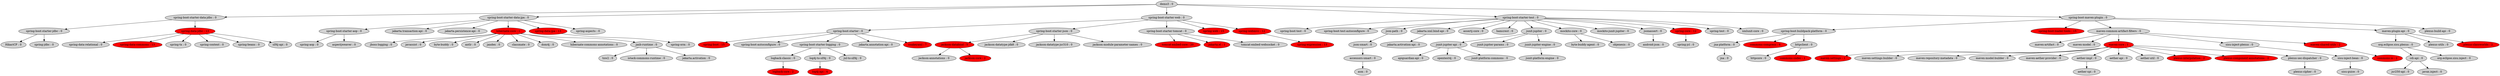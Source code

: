 digraph G {
node [style=filled];"demo3 : 0" -> "spring-boot-starter-data-jdbc : 0";
"spring-boot-starter-data-jdbc : 0" -> "spring-boot-starter-jdbc : 0";
"spring-boot-starter-jdbc : 0" -> "HikariCP : 0";
"spring-boot-starter-jdbc : 0" -> "spring-jdbc : 0";
"spring-data-jdbc : 13"[fillcolor=red];"spring-boot-starter-data-jdbc : 0" -> "spring-data-jdbc : 13";
"spring-data-jdbc : 13"[fillcolor=red];"spring-data-jdbc : 13" -> "spring-data-relational : 0";
"spring-data-commons : 13"[fillcolor=red];"spring-data-jdbc : 13" -> "spring-data-commons : 13";
"spring-data-commons : 13"[fillcolor=red];"spring-data-jdbc : 13" -> "spring-tx : 0";
"spring-data-jdbc : 13" -> "spring-context : 0";
"spring-data-jdbc : 13" -> "spring-beans : 0";
"spring-data-jdbc : 13" -> "slf4j-api : 0";
"demo3 : 0" -> "spring-boot-starter-data-jpa : 0";
"spring-boot-starter-data-jpa : 0" -> "spring-boot-starter-aop : 0";
"spring-boot-starter-aop : 0" -> "spring-aop : 0";
"spring-boot-starter-aop : 0" -> "aspectjweaver : 0";
"spring-boot-starter-data-jpa : 0" -> "jakarta.transaction-api : 0";
"spring-boot-starter-data-jpa : 0" -> "jakarta.persistence-api : 0";
"hibernate-core : 1"[fillcolor=red];"spring-boot-starter-data-jpa : 0" -> "hibernate-core : 1";
"hibernate-core : 1"[fillcolor=red];"hibernate-core : 1" -> "jboss-logging : 0";
"hibernate-core : 1" -> "javassist : 0";
"hibernate-core : 1" -> "byte-buddy : 0";
"hibernate-core : 1" -> "antlr : 0";
"hibernate-core : 1" -> "jandex : 0";
"hibernate-core : 1" -> "classmate : 0";
"hibernate-core : 1" -> "dom4j : 0";
"hibernate-core : 1" -> "hibernate-commons-annotations : 0";
"hibernate-core : 1" -> "jaxb-runtime : 0";
"jaxb-runtime : 0" -> "txw2 : 0";
"jaxb-runtime : 0" -> "istack-commons-runtime : 0";
"jaxb-runtime : 0" -> "jakarta.activation : 0";
"spring-data-jpa : 13"[fillcolor=red];"spring-boot-starter-data-jpa : 0" -> "spring-data-jpa : 13";
"spring-data-jpa : 13"[fillcolor=red];"spring-data-jpa : 13" -> "spring-orm : 0";
"spring-boot-starter-data-jpa : 0" -> "spring-aspects : 0";
"demo3 : 0" -> "spring-boot-starter-web : 0";
"spring-boot-starter-web : 0" -> "spring-boot-starter : 0";
"spring-boot : 15"[fillcolor=red];"spring-boot-starter : 0" -> "spring-boot : 15";
"spring-boot : 15"[fillcolor=red];"spring-boot-starter : 0" -> "spring-boot-autoconfigure : 0";
"spring-boot-starter : 0" -> "spring-boot-starter-logging : 0";
"spring-boot-starter-logging : 0" -> "logback-classic : 0";
"logback-core : 2"[fillcolor=red];"logback-classic : 0" -> "logback-core : 2";
"logback-core : 2"[fillcolor=red];"spring-boot-starter-logging : 0" -> "log4j-to-slf4j : 0";
"log4j-api : 4"[fillcolor=red];"log4j-to-slf4j : 0" -> "log4j-api : 4";
"log4j-api : 4"[fillcolor=red];"spring-boot-starter-logging : 0" -> "jul-to-slf4j : 0";
"spring-boot-starter : 0" -> "jakarta.annotation-api : 0";
"snakeyaml : 7"[fillcolor=red];"spring-boot-starter : 0" -> "snakeyaml : 7";
"snakeyaml : 7"[fillcolor=red];"spring-boot-starter-web : 0" -> "spring-boot-starter-json : 0";
"jackson-databind : 5"[fillcolor=red];"spring-boot-starter-json : 0" -> "jackson-databind : 5";
"jackson-databind : 5"[fillcolor=red];"jackson-databind : 5" -> "jackson-annotations : 0";
"jackson-core : 2"[fillcolor=red];"jackson-databind : 5" -> "jackson-core : 2";
"jackson-core : 2"[fillcolor=red];"spring-boot-starter-json : 0" -> "jackson-datatype-jdk8 : 0";
"spring-boot-starter-json : 0" -> "jackson-datatype-jsr310 : 0";
"spring-boot-starter-json : 0" -> "jackson-module-parameter-names : 0";
"spring-boot-starter-web : 0" -> "spring-boot-starter-tomcat : 0";
"tomcat-embed-core : 20"[fillcolor=red];"spring-boot-starter-tomcat : 0" -> "tomcat-embed-core : 20";
"tomcat-embed-core : 20"[fillcolor=red];"jakarta.el : 1"[fillcolor=red];"spring-boot-starter-tomcat : 0" -> "jakarta.el : 1";
"jakarta.el : 1"[fillcolor=red];"spring-boot-starter-tomcat : 0" -> "tomcat-embed-websocket : 0";
"spring-web : 15"[fillcolor=red];"spring-boot-starter-web : 0" -> "spring-web : 15";
"spring-web : 15"[fillcolor=red];"spring-webmvc : 12"[fillcolor=red];"spring-boot-starter-web : 0" -> "spring-webmvc : 12";
"spring-webmvc : 12"[fillcolor=red];"spring-expression : 13"[fillcolor=red];"spring-webmvc : 12" -> "spring-expression : 13";
"spring-expression : 13"[fillcolor=red];"demo3 : 0" -> "spring-boot-starter-test : 0";
"spring-boot-starter-test : 0" -> "spring-boot-test : 0";
"spring-boot-starter-test : 0" -> "spring-boot-test-autoconfigure : 0";
"spring-boot-starter-test : 0" -> "json-path : 0";
"json-path : 0" -> "json-smart : 0";
"json-smart : 0" -> "accessors-smart : 0";
"accessors-smart : 0" -> "asm : 0";
"spring-boot-starter-test : 0" -> "jakarta.xml.bind-api : 0";
"jakarta.xml.bind-api : 0" -> "jakarta.activation-api : 0";
"spring-boot-starter-test : 0" -> "assertj-core : 0";
"spring-boot-starter-test : 0" -> "hamcrest : 0";
"spring-boot-starter-test : 0" -> "junit-jupiter : 0";
"junit-jupiter : 0" -> "junit-jupiter-api : 0";
"junit-jupiter-api : 0" -> "apiguardian-api : 0";
"junit-jupiter-api : 0" -> "opentest4j : 0";
"junit-jupiter-api : 0" -> "junit-platform-commons : 0";
"junit-jupiter : 0" -> "junit-jupiter-params : 0";
"junit-jupiter : 0" -> "junit-jupiter-engine : 0";
"junit-jupiter-engine : 0" -> "junit-platform-engine : 0";
"spring-boot-starter-test : 0" -> "mockito-core : 0";
"mockito-core : 0" -> "byte-buddy-agent : 0";
"mockito-core : 0" -> "objenesis : 0";
"spring-boot-starter-test : 0" -> "mockito-junit-jupiter : 0";
"spring-boot-starter-test : 0" -> "jsonassert : 0";
"jsonassert : 0" -> "android-json : 0";
"spring-core : 12"[fillcolor=red];"spring-boot-starter-test : 0" -> "spring-core : 12";
"spring-core : 12"[fillcolor=red];"spring-core : 12" -> "spring-jcl : 0";
"spring-boot-starter-test : 0" -> "spring-test : 0";
"spring-boot-starter-test : 0" -> "xmlunit-core : 0";
"demo3 : 0" -> "spring-boot-maven-plugin : 0";
"spring-boot-maven-plugin : 0" -> "spring-boot-buildpack-platform : 0";
"spring-boot-buildpack-platform : 0" -> "jna-platform : 0";
"jna-platform : 0" -> "jna : 0";
"commons-compress : 6"[fillcolor=red];"spring-boot-buildpack-platform : 0" -> "commons-compress : 6";
"commons-compress : 6"[fillcolor=red];"spring-boot-buildpack-platform : 0" -> "httpclient : 0";
"httpclient : 0" -> "httpcore : 0";
"commons-codec : 1"[fillcolor=red];"httpclient : 0" -> "commons-codec : 1";
"commons-codec : 1"[fillcolor=red];"spring-boot-loader-tools : 15"[fillcolor=red];"spring-boot-maven-plugin : 0" -> "spring-boot-loader-tools : 15";
"spring-boot-loader-tools : 15"[fillcolor=red];"spring-boot-maven-plugin : 0" -> "maven-common-artifact-filters : 0";
"maven-common-artifact-filters : 0" -> "maven-artifact : 0";
"maven-common-artifact-filters : 0" -> "maven-model : 0";
"maven-core : 1"[fillcolor=red];"maven-common-artifact-filters : 0" -> "maven-core : 1";
"maven-core : 1"[fillcolor=red];"maven-settings : 1"[fillcolor=red];"maven-core : 1" -> "maven-settings : 1";
"maven-settings : 1"[fillcolor=red];"maven-core : 1" -> "maven-settings-builder : 0";
"maven-core : 1" -> "maven-repository-metadata : 0";
"maven-core : 1" -> "maven-model-builder : 0";
"maven-core : 1" -> "maven-aether-provider : 0";
"maven-core : 1" -> "aether-impl : 0";
"aether-impl : 0" -> "aether-spi : 0";
"maven-core : 1" -> "aether-api : 0";
"maven-core : 1" -> "aether-util : 0";
"plexus-interpolation : 2"[fillcolor=red];"maven-core : 1" -> "plexus-interpolation : 2";
"plexus-interpolation : 2"[fillcolor=red];"plexus-component-annotations : 2"[fillcolor=red];"maven-core : 1" -> "plexus-component-annotations : 2";
"plexus-component-annotations : 2"[fillcolor=red];"maven-core : 1" -> "plexus-sec-dispatcher : 0";
"plexus-sec-dispatcher : 0" -> "plexus-cipher : 0";
"maven-common-artifact-filters : 0" -> "sisu-inject-plexus : 0";
"sisu-inject-plexus : 0" -> "sisu-inject-bean : 0";
"sisu-inject-bean : 0" -> "sisu-guice : 0";
"maven-shared-utils : 2"[fillcolor=red];"maven-common-artifact-filters : 0" -> "maven-shared-utils : 2";
"maven-shared-utils : 2"[fillcolor=red];"commons-io : 2"[fillcolor=red];"maven-shared-utils : 2" -> "commons-io : 2";
"commons-io : 2"[fillcolor=red];"spring-boot-maven-plugin : 0" -> "maven-plugin-api : 0";
"maven-plugin-api : 0" -> "org.eclipse.sisu.plexus : 0";
"org.eclipse.sisu.plexus : 0" -> "cdi-api : 0";
"cdi-api : 0" -> "jsr250-api : 0";
"cdi-api : 0" -> "javax.inject : 0";
"org.eclipse.sisu.plexus : 0" -> "org.eclipse.sisu.inject : 0";
"maven-plugin-api : 0" -> "plexus-utils : 0";
"plexus-classworlds : 2"[fillcolor=red];"maven-plugin-api : 0" -> "plexus-classworlds : 2";
"plexus-classworlds : 2"[fillcolor=red];"spring-boot-maven-plugin : 0" -> "plexus-build-api : 0";
}